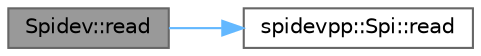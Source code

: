 digraph "Spidev::read"
{
 // LATEX_PDF_SIZE
  bgcolor="transparent";
  edge [fontname=Helvetica,fontsize=10,labelfontname=Helvetica,labelfontsize=10];
  node [fontname=Helvetica,fontsize=10,shape=box,height=0.2,width=0.4];
  rankdir="LR";
  Node1 [label="Spidev::read",height=0.2,width=0.4,color="gray40", fillcolor="grey60", style="filled", fontcolor="black",tooltip=" "];
  Node1 -> Node2 [color="steelblue1",style="solid"];
  Node2 [label="spidevpp::Spi::read",height=0.2,width=0.4,color="grey40", fillcolor="white", style="filled",URL="$classspidevpp_1_1_spi.html#a4904e24513ca4bdeb3b1bfad23d49962",tooltip=" "];
}
